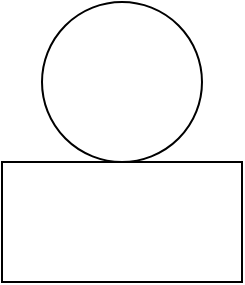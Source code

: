 <mxfile>
    <diagram id="0OvlPhWI319rT6EtEzma" name="Página-1">
        <mxGraphModel dx="648" dy="311" grid="1" gridSize="10" guides="1" tooltips="1" connect="1" arrows="1" fold="1" page="1" pageScale="1" pageWidth="827" pageHeight="1169" math="0" shadow="0">
            <root>
                <mxCell id="0"/>
                <mxCell id="1" parent="0"/>
                <mxCell id="2" value="" style="rounded=0;whiteSpace=wrap;html=1;" vertex="1" parent="1">
                    <mxGeometry x="270" y="140" width="120" height="60" as="geometry"/>
                </mxCell>
                <mxCell id="3" value="" style="ellipse;whiteSpace=wrap;html=1;aspect=fixed;" vertex="1" parent="1">
                    <mxGeometry x="290" y="60" width="80" height="80" as="geometry"/>
                </mxCell>
            </root>
        </mxGraphModel>
    </diagram>
</mxfile>